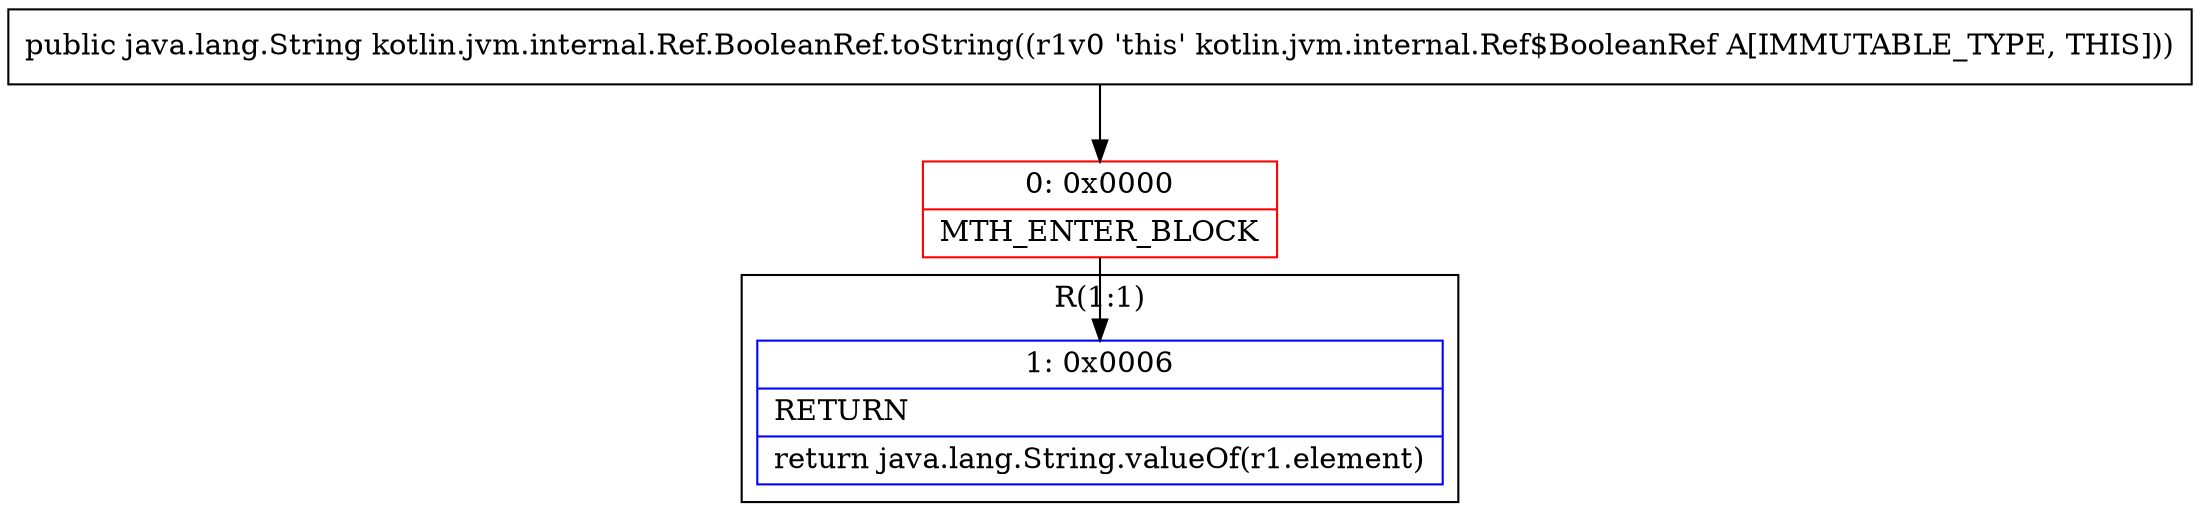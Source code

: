 digraph "CFG forkotlin.jvm.internal.Ref.BooleanRef.toString()Ljava\/lang\/String;" {
subgraph cluster_Region_1845422890 {
label = "R(1:1)";
node [shape=record,color=blue];
Node_1 [shape=record,label="{1\:\ 0x0006|RETURN\l|return java.lang.String.valueOf(r1.element)\l}"];
}
Node_0 [shape=record,color=red,label="{0\:\ 0x0000|MTH_ENTER_BLOCK\l}"];
MethodNode[shape=record,label="{public java.lang.String kotlin.jvm.internal.Ref.BooleanRef.toString((r1v0 'this' kotlin.jvm.internal.Ref$BooleanRef A[IMMUTABLE_TYPE, THIS])) }"];
MethodNode -> Node_0;
Node_0 -> Node_1;
}

